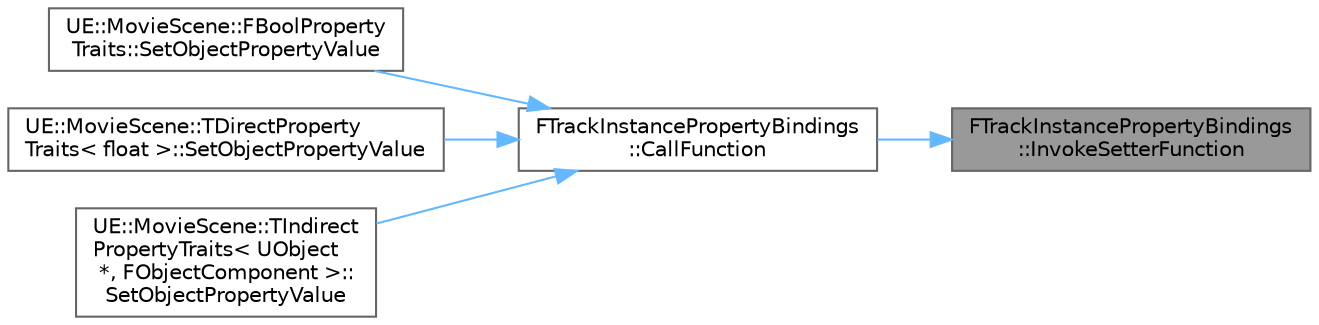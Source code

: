 digraph "FTrackInstancePropertyBindings::InvokeSetterFunction"
{
 // INTERACTIVE_SVG=YES
 // LATEX_PDF_SIZE
  bgcolor="transparent";
  edge [fontname=Helvetica,fontsize=10,labelfontname=Helvetica,labelfontsize=10];
  node [fontname=Helvetica,fontsize=10,shape=box,height=0.2,width=0.4];
  rankdir="RL";
  Node1 [id="Node000001",label="FTrackInstancePropertyBindings\l::InvokeSetterFunction",height=0.2,width=0.4,color="gray40", fillcolor="grey60", style="filled", fontcolor="black",tooltip="Wrapper for UObject::ProcessEvent that attempts to pass the new property value directly to the functi..."];
  Node1 -> Node2 [id="edge1_Node000001_Node000002",dir="back",color="steelblue1",style="solid",tooltip=" "];
  Node2 [id="Node000002",label="FTrackInstancePropertyBindings\l::CallFunction",height=0.2,width=0.4,color="grey40", fillcolor="white", style="filled",URL="$de/d6c/classFTrackInstancePropertyBindings.html#a5a44f9ac82e5bbb9302aab1887f2fc17",tooltip="Calls the setter function for a specific runtime object or if the setter function does not exist,..."];
  Node2 -> Node3 [id="edge2_Node000002_Node000003",dir="back",color="steelblue1",style="solid",tooltip=" "];
  Node3 [id="Node000003",label="UE::MovieScene::FBoolProperty\lTraits::SetObjectPropertyValue",height=0.2,width=0.4,color="grey40", fillcolor="white", style="filled",URL="$df/d04/structUE_1_1MovieScene_1_1FBoolPropertyTraits.html#af2e5fa91c234e51cce434a284f365a56",tooltip=" "];
  Node2 -> Node4 [id="edge3_Node000002_Node000004",dir="back",color="steelblue1",style="solid",tooltip=" "];
  Node4 [id="Node000004",label="UE::MovieScene::TDirectProperty\lTraits\< float \>::SetObjectPropertyValue",height=0.2,width=0.4,color="grey40", fillcolor="white", style="filled",URL="$d2/d38/structUE_1_1MovieScene_1_1TDirectPropertyTraits.html#a6dfa844fc0cbd9faffe1237896a2602e",tooltip=" "];
  Node2 -> Node5 [id="edge4_Node000002_Node000005",dir="back",color="steelblue1",style="solid",tooltip=" "];
  Node5 [id="Node000005",label="UE::MovieScene::TIndirect\lPropertyTraits\< UObject\l *, FObjectComponent \>::\lSetObjectPropertyValue",height=0.2,width=0.4,color="grey40", fillcolor="white", style="filled",URL="$d2/dc1/structUE_1_1MovieScene_1_1TIndirectPropertyTraits.html#a5e3da6afa0659a79831ffa5852ca3ad4",tooltip=" "];
}
